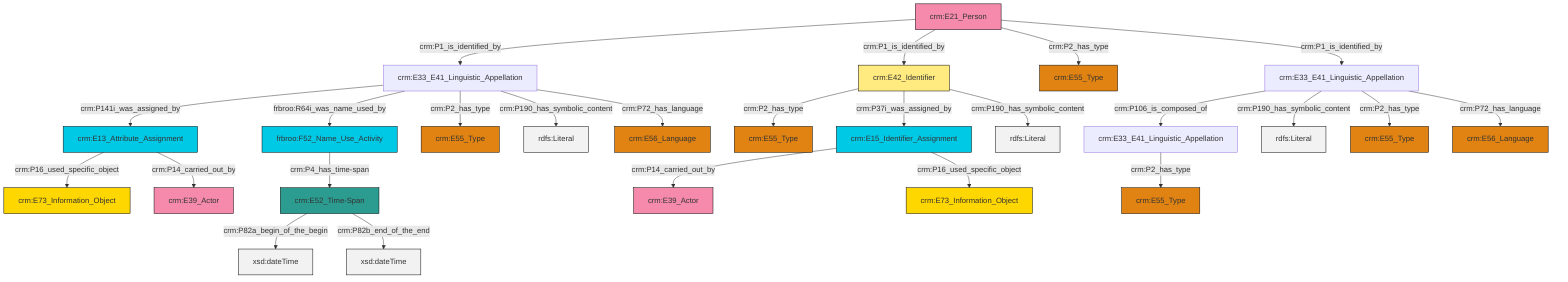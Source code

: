 graph TD
classDef Literal fill:#f2f2f2,stroke:#000000;
classDef CRM_Entity fill:#FFFFFF,stroke:#000000;
classDef Temporal_Entity fill:#00C9E6, stroke:#000000;
classDef Type fill:#E18312, stroke:#000000;
classDef Time-Span fill:#2C9C91, stroke:#000000;
classDef Appellation fill:#FFEB7F, stroke:#000000;
classDef Place fill:#008836, stroke:#000000;
classDef Persistent_Item fill:#B266B2, stroke:#000000;
classDef Conceptual_Object fill:#FFD700, stroke:#000000;
classDef Physical_Thing fill:#D2B48C, stroke:#000000;
classDef Actor fill:#f58aad, stroke:#000000;
classDef PC_Classes fill:#4ce600, stroke:#000000;
classDef Multi fill:#cccccc,stroke:#000000;

4["crm:E13_Attribute_Assignment"]:::Temporal_Entity -->|crm:P16_used_specific_object| 5["crm:E73_Information_Object"]:::Conceptual_Object
4["crm:E13_Attribute_Assignment"]:::Temporal_Entity -->|crm:P14_carried_out_by| 6["crm:E39_Actor"]:::Actor
7["crm:E15_Identifier_Assignment"]:::Temporal_Entity -->|crm:P14_carried_out_by| 8["crm:E39_Actor"]:::Actor
9["crm:E42_Identifier"]:::Appellation -->|crm:P2_has_type| 10["crm:E55_Type"]:::Type
13["frbroo:F52_Name_Use_Activity"]:::Temporal_Entity -->|crm:P4_has_time-span| 14["crm:E52_Time-Span"]:::Time-Span
15["crm:E21_Person"]:::Actor -->|crm:P1_is_identified_by| 16["crm:E33_E41_Linguistic_Appellation"]:::Default
16["crm:E33_E41_Linguistic_Appellation"]:::Default -->|crm:P141i_was_assigned_by| 4["crm:E13_Attribute_Assignment"]:::Temporal_Entity
9["crm:E42_Identifier"]:::Appellation -->|crm:P37i_was_assigned_by| 7["crm:E15_Identifier_Assignment"]:::Temporal_Entity
17["crm:E33_E41_Linguistic_Appellation"]:::Default -->|crm:P106_is_composed_of| 18["crm:E33_E41_Linguistic_Appellation"]:::Default
16["crm:E33_E41_Linguistic_Appellation"]:::Default -->|frbroo:R64i_was_name_used_by| 13["frbroo:F52_Name_Use_Activity"]:::Temporal_Entity
14["crm:E52_Time-Span"]:::Time-Span -->|crm:P82a_begin_of_the_begin| 20[xsd:dateTime]:::Literal
15["crm:E21_Person"]:::Actor -->|crm:P1_is_identified_by| 9["crm:E42_Identifier"]:::Appellation
16["crm:E33_E41_Linguistic_Appellation"]:::Default -->|crm:P2_has_type| 2["crm:E55_Type"]:::Type
15["crm:E21_Person"]:::Actor -->|crm:P2_has_type| 0["crm:E55_Type"]:::Type
18["crm:E33_E41_Linguistic_Appellation"]:::Default -->|crm:P2_has_type| 11["crm:E55_Type"]:::Type
17["crm:E33_E41_Linguistic_Appellation"]:::Default -->|crm:P190_has_symbolic_content| 33[rdfs:Literal]:::Literal
17["crm:E33_E41_Linguistic_Appellation"]:::Default -->|crm:P2_has_type| 28["crm:E55_Type"]:::Type
16["crm:E33_E41_Linguistic_Appellation"]:::Default -->|crm:P190_has_symbolic_content| 34[rdfs:Literal]:::Literal
9["crm:E42_Identifier"]:::Appellation -->|crm:P190_has_symbolic_content| 39[rdfs:Literal]:::Literal
14["crm:E52_Time-Span"]:::Time-Span -->|crm:P82b_end_of_the_end| 42[xsd:dateTime]:::Literal
15["crm:E21_Person"]:::Actor -->|crm:P1_is_identified_by| 17["crm:E33_E41_Linguistic_Appellation"]:::Default
16["crm:E33_E41_Linguistic_Appellation"]:::Default -->|crm:P72_has_language| 21["crm:E56_Language"]:::Type
17["crm:E33_E41_Linguistic_Appellation"]:::Default -->|crm:P72_has_language| 23["crm:E56_Language"]:::Type
7["crm:E15_Identifier_Assignment"]:::Temporal_Entity -->|crm:P16_used_specific_object| 45["crm:E73_Information_Object"]:::Conceptual_Object